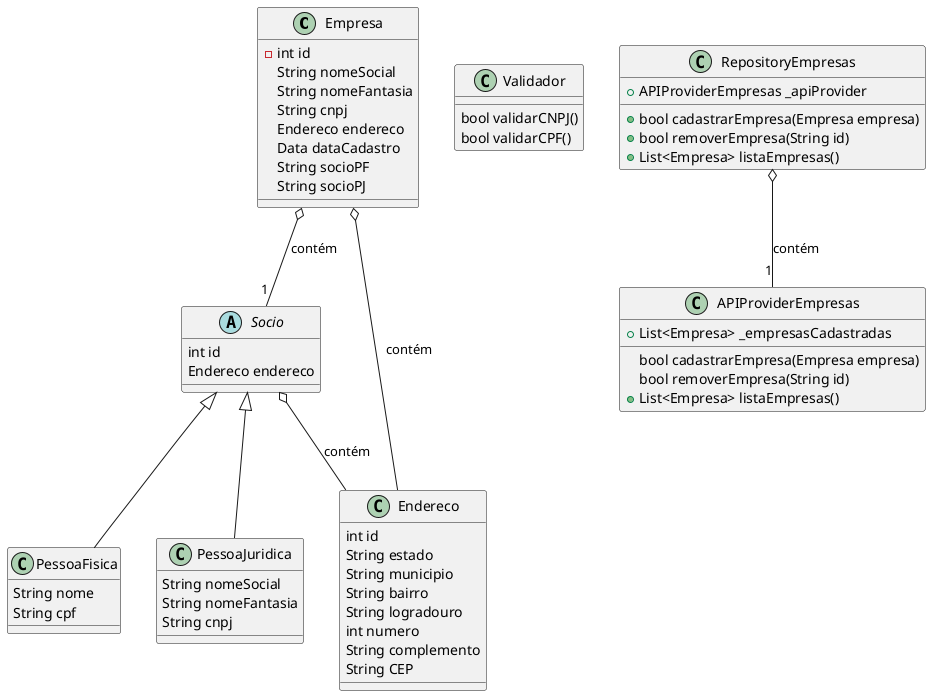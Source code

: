 @startuml

class Empresa{
    -int id
    String nomeSocial
    String nomeFantasia
    String cnpj
    Endereco endereco
    Data dataCadastro 
    String socioPF
    String socioPJ 

   
}

abstract Socio{
    int id
    Endereco endereco
   
}

Empresa o--"1" Socio : contém


class Endereco {
    int id
    String estado
    String municipio
    String bairro
    String logradouro
    int numero
    String complemento
    String CEP
}
Empresa o-- Endereco : contém
Socio o-- Endereco: contém

class PessoaFisica extends Socio{
    String nome
    String cpf
   
}

class PessoaJuridica extends Socio{
    String nomeSocial
    String nomeFantasia
    String cnpj
    
}

class Validador{
    bool validarCNPJ()
    bool validarCPF()
}

class APIProviderEmpresas{
    +List<Empresa> _empresasCadastradas

    bool cadastrarEmpresa(Empresa empresa)
    bool removerEmpresa(String id)
    +List<Empresa> listaEmpresas()



}

class RepositoryEmpresas{
    +APIProviderEmpresas _apiProvider

    +bool cadastrarEmpresa(Empresa empresa)
    +bool removerEmpresa(String id)
    +List<Empresa> listaEmpresas()
}

RepositoryEmpresas  o--"1" APIProviderEmpresas : contém

@enduml